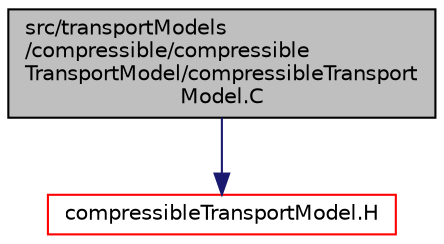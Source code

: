 digraph "src/transportModels/compressible/compressibleTransportModel/compressibleTransportModel.C"
{
  bgcolor="transparent";
  edge [fontname="Helvetica",fontsize="10",labelfontname="Helvetica",labelfontsize="10"];
  node [fontname="Helvetica",fontsize="10",shape=record];
  Node1 [label="src/transportModels\l/compressible/compressible\lTransportModel/compressibleTransport\lModel.C",height=0.2,width=0.4,color="black", fillcolor="grey75", style="filled", fontcolor="black"];
  Node1 -> Node2 [color="midnightblue",fontsize="10",style="solid",fontname="Helvetica"];
  Node2 [label="compressibleTransportModel.H",height=0.2,width=0.4,color="red",URL="$a10434.html"];
}
